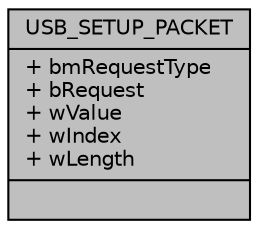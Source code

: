 digraph "USB_SETUP_PACKET"
{
  edge [fontname="Helvetica",fontsize="10",labelfontname="Helvetica",labelfontsize="10"];
  node [fontname="Helvetica",fontsize="10",shape=record];
  Node0 [label="{USB_SETUP_PACKET\n|+ bmRequestType\l+ bRequest\l+ wValue\l+ wIndex\l+ wLength\l|}",height=0.2,width=0.4,color="black", fillcolor="grey75", style="filled", fontcolor="black"];
}
